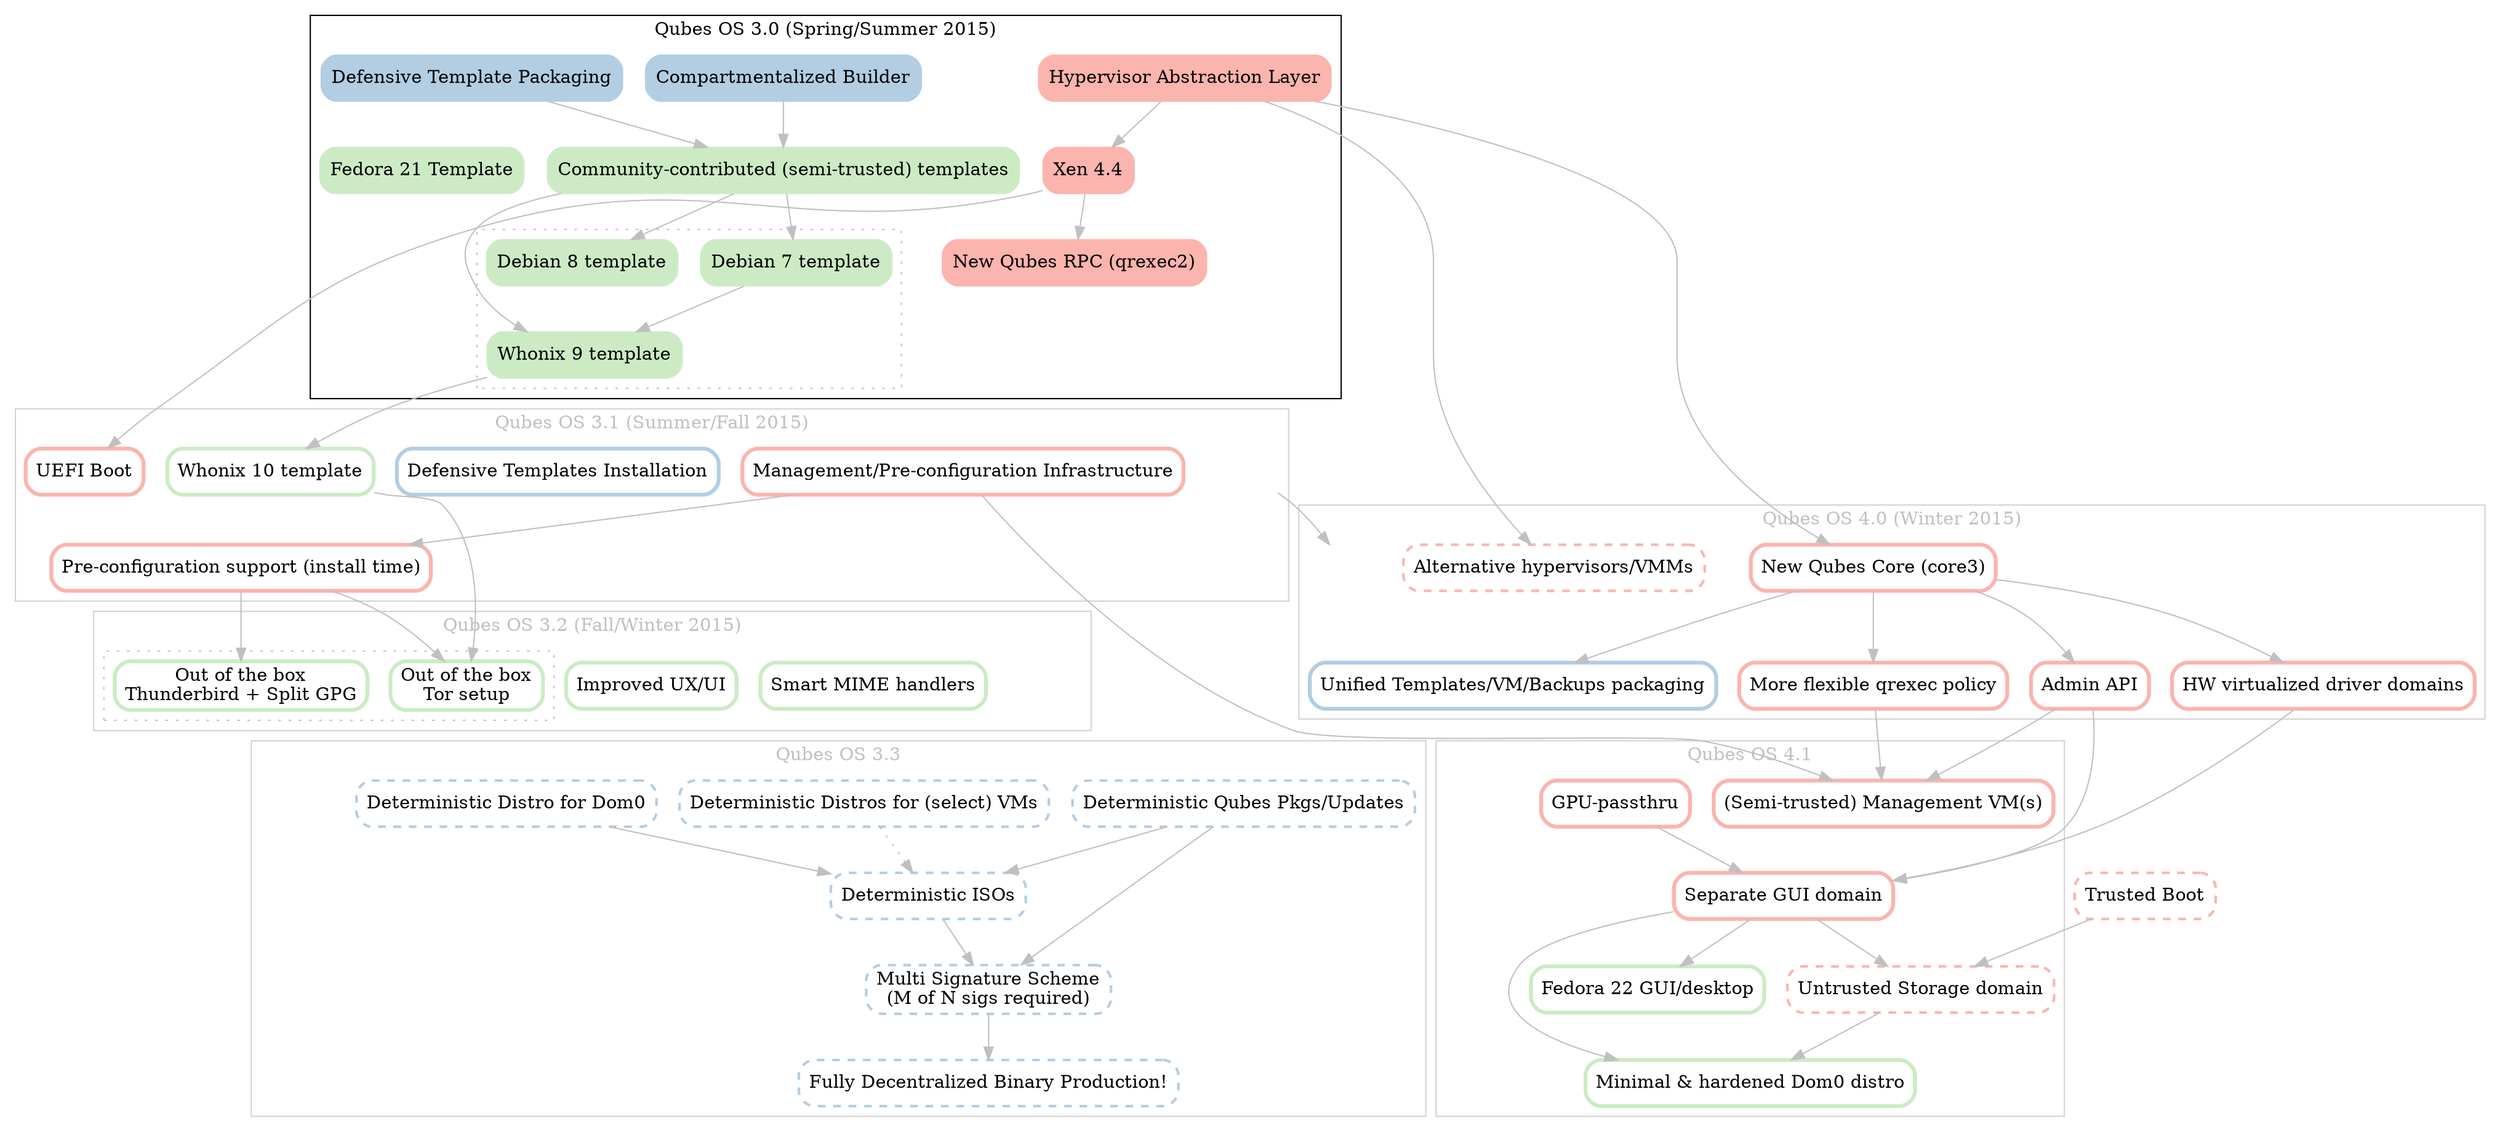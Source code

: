 digraph {

    // Features and their deps
    // ------------------------

    node [shape=box, style="filled,rounded", colorscheme=pastel19];
    edge [color=gray];

    // Core architecture features

    { node [fillcolor=1, color=1];

        core_HAL [label="Hypervisor Abstraction Layer"];

        hvisor_Xen44 [label="Xen 4.4"];
        core_HAL -> hvisor_Xen44;

        core_qrexec2 [label="New Qubes RPC (qrexec2)"];
        hvisor_Xen44 -> core_qrexec2;

        // Not-yet-implemented features follow...
        // ------------------------------------------
        node [style="bold,rounded", penwidth=3];

        core_coreng [label="New Qubes Core (core3)"];
        core_HAL -> core_coreng;

        core_AdminAPI [label="Admin API"];
        core_coreng -> core_AdminAPI;

        core_qrexec_policyng [label="More flexible qrexec policy"];
        core_coreng -> core_qrexec_policyng;

        core_mgmt [label="Management/Pre-configuration Infrastructure"];

        preconf_install [label="Pre-configuration support (install time)"];
        core_mgmt -> preconf_install;

        core_mgmt_vm [label="(Semi-trusted) Management VM(s)"];
        core_AdminAPI -> core_mgmt_vm;
        core_qrexec_policyng -> core_mgmt_vm;
        core_mgmt -> core_mgmt_vm;

        core_UEFI_boot [label="UEFI Boot"];
        hvisor_Xen44 -> core_UEFI_boot;

        core_hvm_DriverDomains [label="HW virtualized driver domains"];
        core_coreng -> core_hvm_DriverDomains;

        core_GPUpassthru [label="GPU-passthru"];
        core_GUIdom [label="Separate GUI domain"];
        core_AdminAPI -> core_GUIdom; 
        core_GPUpassthru -> core_GUIdom;
        core_hvm_DriverDomains -> core_GUIdom;

        // Not-yet-fully-decided features follow...
        // ------------------------------------------
        node [style="dashed,rounded", penwidth=2];

        hw_TrustedBoot [label="Trusted Boot"];
        core_StorageDom [label="Untrusted Storage domain"];
        core_GUIdom -> core_StorageDom;
        hw_TrustedBoot -> core_StorageDom;

        hvisor_other [label="Alternative hypervisors/VMMs"];
        core_HAL -> hvisor_other;

    }

    // Builder, testing, infrastructure, and distribution process

    { node [fillcolor=2, color=2];

        builder_compartmentalization [label="Compartmentalized Builder"];    

        builder_defensive_template_packaging 
            [label="Defensive Template Packaging"];

        // Not-yet-implemented features follow...
        // ------------------------------------------
        node [style="bold,rounded", penwidth=3];

        builder_defensive_template_installation
            [label="Defensive Templates Installation"];

        core_unified_vm_packaging [label="Unified Templates/VM/Backups packaging"];
        core_coreng -> core_unified_vm_packaging;

        // Not-yet-fully-decided features follow...
        // ------------------------------------------
        node [style="dashed,rounded", penwidth=2];

        builder_deterministic_pkgs [label="Deterministic Qubes Pkgs/Updates"];

        builder_deterministic_dom0_distro [label="Deterministic Distro for Dom0"];

        builder_deterministic_vm_distros [
            label="Deterministic Distros for (select) VMs"];

        builder_deterministic_iso [label="Deterministic ISOs"];
        builder_deterministic_dom0_distro -> builder_deterministic_iso;
        builder_deterministic_vm_distros -> builder_deterministic_iso [style=dotted];
        builder_deterministic_pkgs -> builder_deterministic_iso;

        builder_multisign [
            label="Multi Signature Scheme\n(M of N sigs required)"];
        builder_deterministic_pkgs -> builder_multisign;
        builder_deterministic_iso -> builder_multisign;

        builder_decentralized [label="Fully Decentralized Binary Production!"];
        builder_multisign -> builder_decentralized;

        //builder_testing;
        //builder_CI;

    }


    // Distros, installation, pre-configuration, additional features

    { node [fillcolor=3, color=3];

        template_fc21 [label="Fedora 21 Template"];
        template_community [label="Community-contributed (semi-trusted) templates"];
        builder_compartmentalization -> template_community;
        builder_defensive_template_packaging -> template_community;

        template_debian_7 [label="Debian 7 template"];
        template_debian_8 [label="Debian 8 template"];
        template_whonix_9 [label="Whonix 9 template"];
        template_debian_7 -> template_whonix_9;

        // Not-yet-implemented features follow...
        node [style="bold,rounded", penwidth=3];

        gui_fc22 [label="Fedora 22 GUI/desktop"];
        core_GUIdom -> gui_fc22;


        template_whonix_10 [label="Whonix 10 template"];
        template_whonix_9 -> template_whonix_10;

        template_community -> {
            template_debian_7,
            template_debian_8,
            template_whonix_9
        }

        preconf_tor [label="Out of the box\nTor setup"];
        preconf_install -> preconf_tor;
        template_whonix_10 -> preconf_tor;

        preconf_email_gpg [label="Out of the box\nThunderbird + Split GPG"];
        preconf_install -> preconf_email_gpg;

        ux_magic_mime [label="Smart MIME handlers"];
        ux_gui_improvements [label="Improved UX/UI"];

        dom0_minimal_distro [label="Minimal & hardened Dom0 distro"];
        core_GUIdom -> dom0_minimal_distro;

        // Not-yet-fully-decided features follow...
        // ------------------------------------------
        node [style="dashed,rounded", penwidth=2];
        core_StorageDom -> dom0_minimal_distro;


    }

    // Releases definitions
    // ------------------------------

    compound=true;
    fontcolor=gray;
    color=lightgray;

    subgraph cluster_r3_0 {
        label="Qubes OS 3.0 (Spring/Summer 2015)";
        color=black;
        fontcolor=black;
        _r3_0 [style=invisible];

        core_HAL;
        hvisor_Xen44;
        core_qrexec2;
        builder_compartmentalization; 
        builder_defensive_template_packaging;
        template_fc21;
        subgraph cluster_r3_0_community_templates {
            label="";
            style=dotted;
            color=gray;
            template_community;
            template_debian_7;
            template_debian_8;
            template_whonix_9;
        }
        { rank=same; template_fc21; template_community; }
    }

    subgraph cluster_r3_1 {
        label="Qubes OS 3.1 (Summer/Fall 2015)";
        _r3_1 [style=invisible];

        core_mgmt;
        preconf_install;
        builder_defensive_template_installation;

        template_whonix_10;
        core_UEFI_boot;
    }

    subgraph cluster_r3_2 {
        label="Qubes OS 3.2 (Fall/Winter 2015)";
        _r3_2 [style=invisible];

        subgraph cluster_r3_2_preconf_profiles {
            label="";
            style=dotted;
            color=gray;
            preconf_tor;
            preconf_email_gpg;
        }

        ux_magic_mime;
        ux_gui_improvements;
    }

    subgraph cluster_r3_3 {
        label="Qubes OS 3.3";
        _r3_3 [style=invisible];
 
        builder_deterministic_pkgs;
        builder_deterministic_dom0_distro;
        builder_deterministic_vm_distros;
        builder_deterministic_iso;
        builder_multisign;
        builder_decentralized;
    }

   subgraph cluster_r4_0 {
        label="Qubes OS 4.0 (Winter 2015)";
        _r4_0 [style=invisible];
 
        core_coreng;
        hvisor_other;
        core_qrexec_policyng;
        core_AdminAPI;
        core_unified_vm_packaging;
        core_hvm_DriverDomains;
   }

   subgraph cluster_r4_1 {
        label="Qubes OS 4.1";
        _r4_1 [style=invisible];
 
        core_GPUpassthru;
        core_GUIdom;
        gui_fc22;
        core_mgmt_vm;
        core_StorageDom;
        dom0_minimal_distro;
   }

  // Release dependencies...
  // ------------------------------

  _r3_0 -> _r3_1 [style=invis];
  _r3_1 -> _r3_2 [style=invis];
  _r3_2 -> _r3_3 [style=invis];

  _r3_1 -> _r4_0 ;
  _r4_0 -> _r4_1 [style=invis];


}

# vim: nospell
